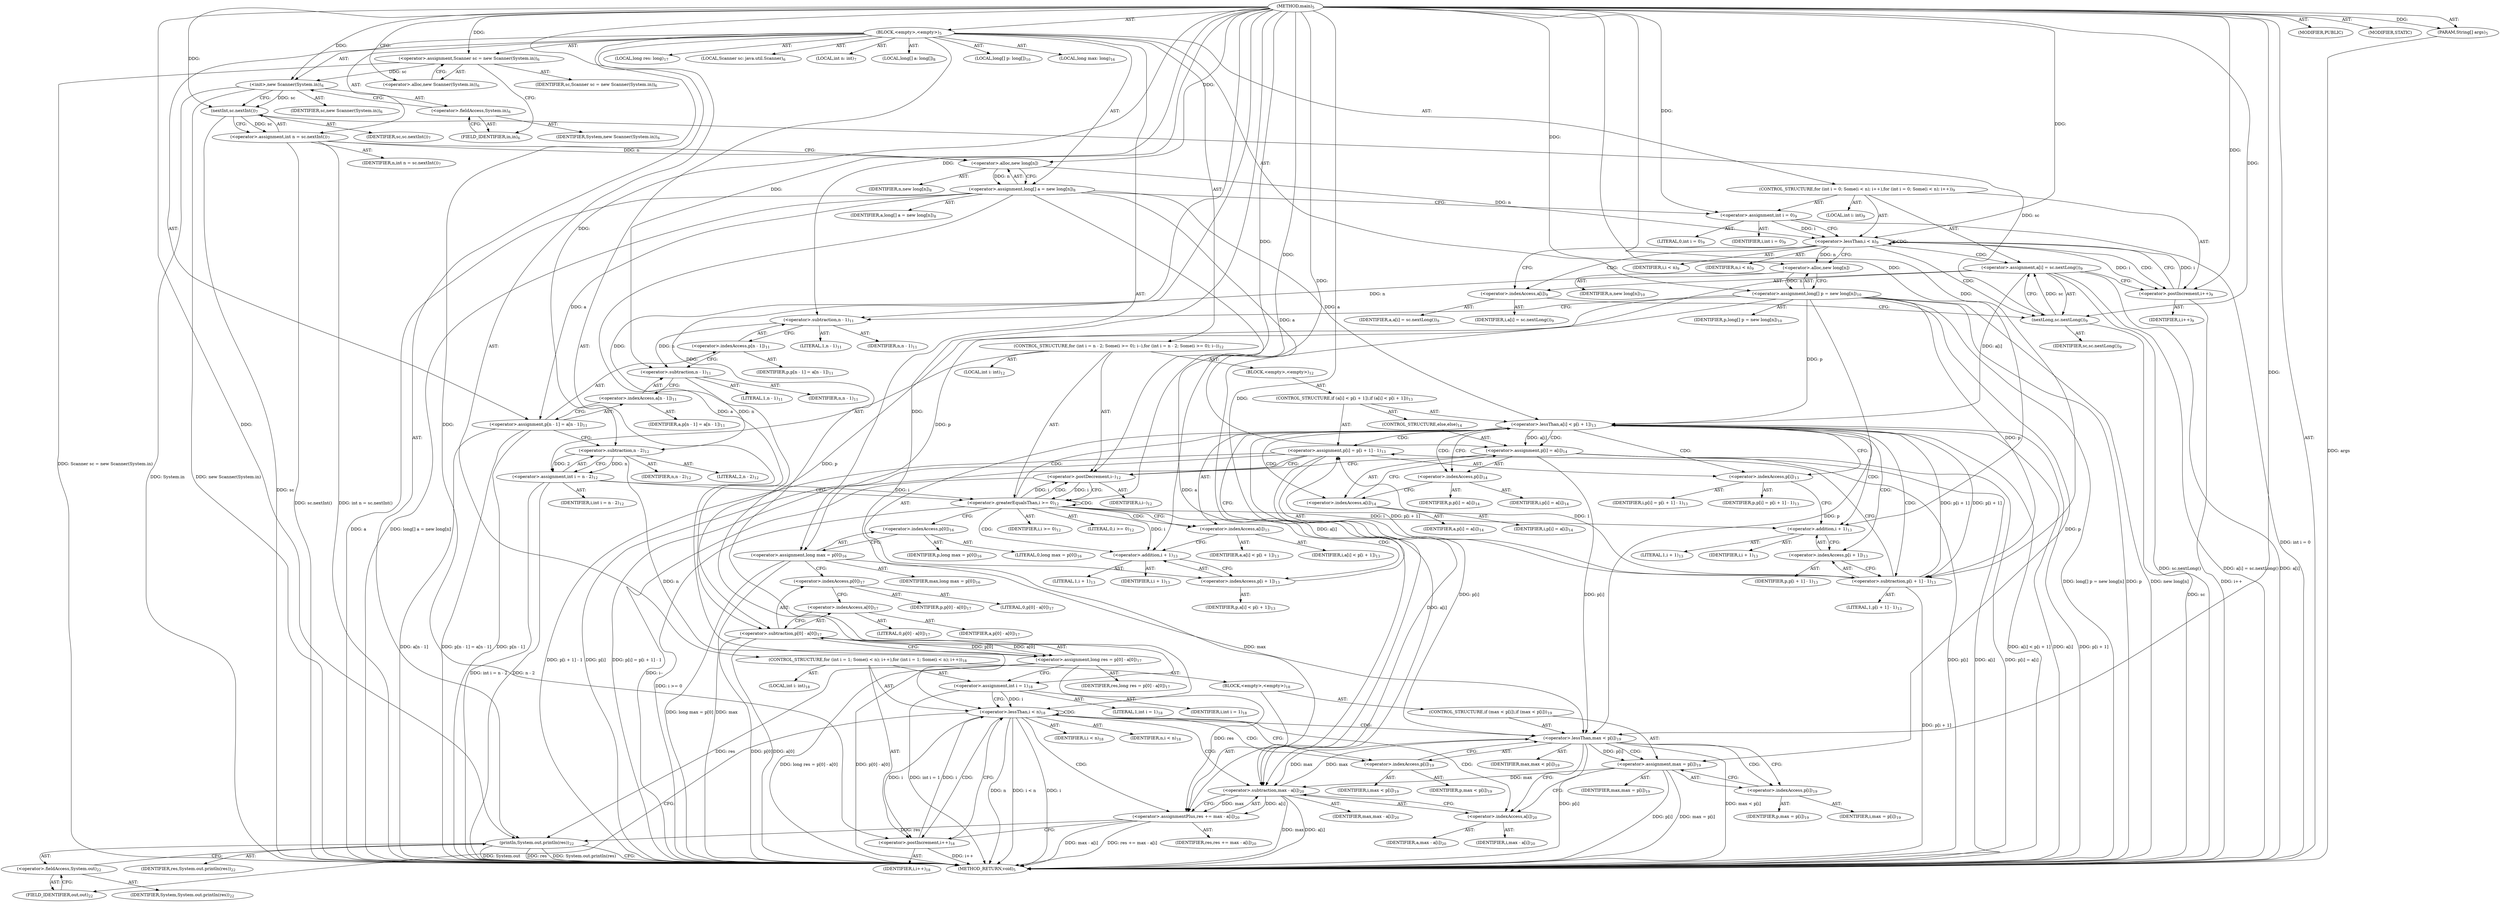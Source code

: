 digraph "main" {  
"19" [label = <(METHOD,main)<SUB>5</SUB>> ]
"20" [label = <(PARAM,String[] args)<SUB>5</SUB>> ]
"21" [label = <(BLOCK,&lt;empty&gt;,&lt;empty&gt;)<SUB>5</SUB>> ]
"4" [label = <(LOCAL,Scanner sc: java.util.Scanner)<SUB>6</SUB>> ]
"22" [label = <(&lt;operator&gt;.assignment,Scanner sc = new Scanner(System.in))<SUB>6</SUB>> ]
"23" [label = <(IDENTIFIER,sc,Scanner sc = new Scanner(System.in))<SUB>6</SUB>> ]
"24" [label = <(&lt;operator&gt;.alloc,new Scanner(System.in))<SUB>6</SUB>> ]
"25" [label = <(&lt;init&gt;,new Scanner(System.in))<SUB>6</SUB>> ]
"3" [label = <(IDENTIFIER,sc,new Scanner(System.in))<SUB>6</SUB>> ]
"26" [label = <(&lt;operator&gt;.fieldAccess,System.in)<SUB>6</SUB>> ]
"27" [label = <(IDENTIFIER,System,new Scanner(System.in))<SUB>6</SUB>> ]
"28" [label = <(FIELD_IDENTIFIER,in,in)<SUB>6</SUB>> ]
"29" [label = <(LOCAL,int n: int)<SUB>7</SUB>> ]
"30" [label = <(&lt;operator&gt;.assignment,int n = sc.nextInt())<SUB>7</SUB>> ]
"31" [label = <(IDENTIFIER,n,int n = sc.nextInt())<SUB>7</SUB>> ]
"32" [label = <(nextInt,sc.nextInt())<SUB>7</SUB>> ]
"33" [label = <(IDENTIFIER,sc,sc.nextInt())<SUB>7</SUB>> ]
"34" [label = <(LOCAL,long[] a: long[])<SUB>8</SUB>> ]
"35" [label = <(&lt;operator&gt;.assignment,long[] a = new long[n])<SUB>8</SUB>> ]
"36" [label = <(IDENTIFIER,a,long[] a = new long[n])<SUB>8</SUB>> ]
"37" [label = <(&lt;operator&gt;.alloc,new long[n])> ]
"38" [label = <(IDENTIFIER,n,new long[n])<SUB>8</SUB>> ]
"39" [label = <(CONTROL_STRUCTURE,for (int i = 0; Some(i &lt; n); i++),for (int i = 0; Some(i &lt; n); i++))<SUB>9</SUB>> ]
"40" [label = <(LOCAL,int i: int)<SUB>9</SUB>> ]
"41" [label = <(&lt;operator&gt;.assignment,int i = 0)<SUB>9</SUB>> ]
"42" [label = <(IDENTIFIER,i,int i = 0)<SUB>9</SUB>> ]
"43" [label = <(LITERAL,0,int i = 0)<SUB>9</SUB>> ]
"44" [label = <(&lt;operator&gt;.lessThan,i &lt; n)<SUB>9</SUB>> ]
"45" [label = <(IDENTIFIER,i,i &lt; n)<SUB>9</SUB>> ]
"46" [label = <(IDENTIFIER,n,i &lt; n)<SUB>9</SUB>> ]
"47" [label = <(&lt;operator&gt;.postIncrement,i++)<SUB>9</SUB>> ]
"48" [label = <(IDENTIFIER,i,i++)<SUB>9</SUB>> ]
"49" [label = <(&lt;operator&gt;.assignment,a[i] = sc.nextLong())<SUB>9</SUB>> ]
"50" [label = <(&lt;operator&gt;.indexAccess,a[i])<SUB>9</SUB>> ]
"51" [label = <(IDENTIFIER,a,a[i] = sc.nextLong())<SUB>9</SUB>> ]
"52" [label = <(IDENTIFIER,i,a[i] = sc.nextLong())<SUB>9</SUB>> ]
"53" [label = <(nextLong,sc.nextLong())<SUB>9</SUB>> ]
"54" [label = <(IDENTIFIER,sc,sc.nextLong())<SUB>9</SUB>> ]
"55" [label = <(LOCAL,long[] p: long[])<SUB>10</SUB>> ]
"56" [label = <(&lt;operator&gt;.assignment,long[] p = new long[n])<SUB>10</SUB>> ]
"57" [label = <(IDENTIFIER,p,long[] p = new long[n])<SUB>10</SUB>> ]
"58" [label = <(&lt;operator&gt;.alloc,new long[n])> ]
"59" [label = <(IDENTIFIER,n,new long[n])<SUB>10</SUB>> ]
"60" [label = <(&lt;operator&gt;.assignment,p[n - 1] = a[n - 1])<SUB>11</SUB>> ]
"61" [label = <(&lt;operator&gt;.indexAccess,p[n - 1])<SUB>11</SUB>> ]
"62" [label = <(IDENTIFIER,p,p[n - 1] = a[n - 1])<SUB>11</SUB>> ]
"63" [label = <(&lt;operator&gt;.subtraction,n - 1)<SUB>11</SUB>> ]
"64" [label = <(IDENTIFIER,n,n - 1)<SUB>11</SUB>> ]
"65" [label = <(LITERAL,1,n - 1)<SUB>11</SUB>> ]
"66" [label = <(&lt;operator&gt;.indexAccess,a[n - 1])<SUB>11</SUB>> ]
"67" [label = <(IDENTIFIER,a,p[n - 1] = a[n - 1])<SUB>11</SUB>> ]
"68" [label = <(&lt;operator&gt;.subtraction,n - 1)<SUB>11</SUB>> ]
"69" [label = <(IDENTIFIER,n,n - 1)<SUB>11</SUB>> ]
"70" [label = <(LITERAL,1,n - 1)<SUB>11</SUB>> ]
"71" [label = <(CONTROL_STRUCTURE,for (int i = n - 2; Some(i &gt;= 0); i--),for (int i = n - 2; Some(i &gt;= 0); i--))<SUB>12</SUB>> ]
"72" [label = <(LOCAL,int i: int)<SUB>12</SUB>> ]
"73" [label = <(&lt;operator&gt;.assignment,int i = n - 2)<SUB>12</SUB>> ]
"74" [label = <(IDENTIFIER,i,int i = n - 2)<SUB>12</SUB>> ]
"75" [label = <(&lt;operator&gt;.subtraction,n - 2)<SUB>12</SUB>> ]
"76" [label = <(IDENTIFIER,n,n - 2)<SUB>12</SUB>> ]
"77" [label = <(LITERAL,2,n - 2)<SUB>12</SUB>> ]
"78" [label = <(&lt;operator&gt;.greaterEqualsThan,i &gt;= 0)<SUB>12</SUB>> ]
"79" [label = <(IDENTIFIER,i,i &gt;= 0)<SUB>12</SUB>> ]
"80" [label = <(LITERAL,0,i &gt;= 0)<SUB>12</SUB>> ]
"81" [label = <(&lt;operator&gt;.postDecrement,i--)<SUB>12</SUB>> ]
"82" [label = <(IDENTIFIER,i,i--)<SUB>12</SUB>> ]
"83" [label = <(BLOCK,&lt;empty&gt;,&lt;empty&gt;)<SUB>12</SUB>> ]
"84" [label = <(CONTROL_STRUCTURE,if (a[i] &lt; p[i + 1]),if (a[i] &lt; p[i + 1]))<SUB>13</SUB>> ]
"85" [label = <(&lt;operator&gt;.lessThan,a[i] &lt; p[i + 1])<SUB>13</SUB>> ]
"86" [label = <(&lt;operator&gt;.indexAccess,a[i])<SUB>13</SUB>> ]
"87" [label = <(IDENTIFIER,a,a[i] &lt; p[i + 1])<SUB>13</SUB>> ]
"88" [label = <(IDENTIFIER,i,a[i] &lt; p[i + 1])<SUB>13</SUB>> ]
"89" [label = <(&lt;operator&gt;.indexAccess,p[i + 1])<SUB>13</SUB>> ]
"90" [label = <(IDENTIFIER,p,a[i] &lt; p[i + 1])<SUB>13</SUB>> ]
"91" [label = <(&lt;operator&gt;.addition,i + 1)<SUB>13</SUB>> ]
"92" [label = <(IDENTIFIER,i,i + 1)<SUB>13</SUB>> ]
"93" [label = <(LITERAL,1,i + 1)<SUB>13</SUB>> ]
"94" [label = <(&lt;operator&gt;.assignment,p[i] = p[i + 1] - 1)<SUB>13</SUB>> ]
"95" [label = <(&lt;operator&gt;.indexAccess,p[i])<SUB>13</SUB>> ]
"96" [label = <(IDENTIFIER,p,p[i] = p[i + 1] - 1)<SUB>13</SUB>> ]
"97" [label = <(IDENTIFIER,i,p[i] = p[i + 1] - 1)<SUB>13</SUB>> ]
"98" [label = <(&lt;operator&gt;.subtraction,p[i + 1] - 1)<SUB>13</SUB>> ]
"99" [label = <(&lt;operator&gt;.indexAccess,p[i + 1])<SUB>13</SUB>> ]
"100" [label = <(IDENTIFIER,p,p[i + 1] - 1)<SUB>13</SUB>> ]
"101" [label = <(&lt;operator&gt;.addition,i + 1)<SUB>13</SUB>> ]
"102" [label = <(IDENTIFIER,i,i + 1)<SUB>13</SUB>> ]
"103" [label = <(LITERAL,1,i + 1)<SUB>13</SUB>> ]
"104" [label = <(LITERAL,1,p[i + 1] - 1)<SUB>13</SUB>> ]
"105" [label = <(CONTROL_STRUCTURE,else,else)<SUB>14</SUB>> ]
"106" [label = <(&lt;operator&gt;.assignment,p[i] = a[i])<SUB>14</SUB>> ]
"107" [label = <(&lt;operator&gt;.indexAccess,p[i])<SUB>14</SUB>> ]
"108" [label = <(IDENTIFIER,p,p[i] = a[i])<SUB>14</SUB>> ]
"109" [label = <(IDENTIFIER,i,p[i] = a[i])<SUB>14</SUB>> ]
"110" [label = <(&lt;operator&gt;.indexAccess,a[i])<SUB>14</SUB>> ]
"111" [label = <(IDENTIFIER,a,p[i] = a[i])<SUB>14</SUB>> ]
"112" [label = <(IDENTIFIER,i,p[i] = a[i])<SUB>14</SUB>> ]
"113" [label = <(LOCAL,long max: long)<SUB>16</SUB>> ]
"114" [label = <(&lt;operator&gt;.assignment,long max = p[0])<SUB>16</SUB>> ]
"115" [label = <(IDENTIFIER,max,long max = p[0])<SUB>16</SUB>> ]
"116" [label = <(&lt;operator&gt;.indexAccess,p[0])<SUB>16</SUB>> ]
"117" [label = <(IDENTIFIER,p,long max = p[0])<SUB>16</SUB>> ]
"118" [label = <(LITERAL,0,long max = p[0])<SUB>16</SUB>> ]
"119" [label = <(LOCAL,long res: long)<SUB>17</SUB>> ]
"120" [label = <(&lt;operator&gt;.assignment,long res = p[0] - a[0])<SUB>17</SUB>> ]
"121" [label = <(IDENTIFIER,res,long res = p[0] - a[0])<SUB>17</SUB>> ]
"122" [label = <(&lt;operator&gt;.subtraction,p[0] - a[0])<SUB>17</SUB>> ]
"123" [label = <(&lt;operator&gt;.indexAccess,p[0])<SUB>17</SUB>> ]
"124" [label = <(IDENTIFIER,p,p[0] - a[0])<SUB>17</SUB>> ]
"125" [label = <(LITERAL,0,p[0] - a[0])<SUB>17</SUB>> ]
"126" [label = <(&lt;operator&gt;.indexAccess,a[0])<SUB>17</SUB>> ]
"127" [label = <(IDENTIFIER,a,p[0] - a[0])<SUB>17</SUB>> ]
"128" [label = <(LITERAL,0,p[0] - a[0])<SUB>17</SUB>> ]
"129" [label = <(CONTROL_STRUCTURE,for (int i = 1; Some(i &lt; n); i++),for (int i = 1; Some(i &lt; n); i++))<SUB>18</SUB>> ]
"130" [label = <(LOCAL,int i: int)<SUB>18</SUB>> ]
"131" [label = <(&lt;operator&gt;.assignment,int i = 1)<SUB>18</SUB>> ]
"132" [label = <(IDENTIFIER,i,int i = 1)<SUB>18</SUB>> ]
"133" [label = <(LITERAL,1,int i = 1)<SUB>18</SUB>> ]
"134" [label = <(&lt;operator&gt;.lessThan,i &lt; n)<SUB>18</SUB>> ]
"135" [label = <(IDENTIFIER,i,i &lt; n)<SUB>18</SUB>> ]
"136" [label = <(IDENTIFIER,n,i &lt; n)<SUB>18</SUB>> ]
"137" [label = <(&lt;operator&gt;.postIncrement,i++)<SUB>18</SUB>> ]
"138" [label = <(IDENTIFIER,i,i++)<SUB>18</SUB>> ]
"139" [label = <(BLOCK,&lt;empty&gt;,&lt;empty&gt;)<SUB>18</SUB>> ]
"140" [label = <(CONTROL_STRUCTURE,if (max &lt; p[i]),if (max &lt; p[i]))<SUB>19</SUB>> ]
"141" [label = <(&lt;operator&gt;.lessThan,max &lt; p[i])<SUB>19</SUB>> ]
"142" [label = <(IDENTIFIER,max,max &lt; p[i])<SUB>19</SUB>> ]
"143" [label = <(&lt;operator&gt;.indexAccess,p[i])<SUB>19</SUB>> ]
"144" [label = <(IDENTIFIER,p,max &lt; p[i])<SUB>19</SUB>> ]
"145" [label = <(IDENTIFIER,i,max &lt; p[i])<SUB>19</SUB>> ]
"146" [label = <(&lt;operator&gt;.assignment,max = p[i])<SUB>19</SUB>> ]
"147" [label = <(IDENTIFIER,max,max = p[i])<SUB>19</SUB>> ]
"148" [label = <(&lt;operator&gt;.indexAccess,p[i])<SUB>19</SUB>> ]
"149" [label = <(IDENTIFIER,p,max = p[i])<SUB>19</SUB>> ]
"150" [label = <(IDENTIFIER,i,max = p[i])<SUB>19</SUB>> ]
"151" [label = <(&lt;operator&gt;.assignmentPlus,res += max - a[i])<SUB>20</SUB>> ]
"152" [label = <(IDENTIFIER,res,res += max - a[i])<SUB>20</SUB>> ]
"153" [label = <(&lt;operator&gt;.subtraction,max - a[i])<SUB>20</SUB>> ]
"154" [label = <(IDENTIFIER,max,max - a[i])<SUB>20</SUB>> ]
"155" [label = <(&lt;operator&gt;.indexAccess,a[i])<SUB>20</SUB>> ]
"156" [label = <(IDENTIFIER,a,max - a[i])<SUB>20</SUB>> ]
"157" [label = <(IDENTIFIER,i,max - a[i])<SUB>20</SUB>> ]
"158" [label = <(println,System.out.println(res))<SUB>22</SUB>> ]
"159" [label = <(&lt;operator&gt;.fieldAccess,System.out)<SUB>22</SUB>> ]
"160" [label = <(IDENTIFIER,System,System.out.println(res))<SUB>22</SUB>> ]
"161" [label = <(FIELD_IDENTIFIER,out,out)<SUB>22</SUB>> ]
"162" [label = <(IDENTIFIER,res,System.out.println(res))<SUB>22</SUB>> ]
"163" [label = <(MODIFIER,PUBLIC)> ]
"164" [label = <(MODIFIER,STATIC)> ]
"165" [label = <(METHOD_RETURN,void)<SUB>5</SUB>> ]
  "19" -> "20"  [ label = "AST: "] 
  "19" -> "21"  [ label = "AST: "] 
  "19" -> "163"  [ label = "AST: "] 
  "19" -> "164"  [ label = "AST: "] 
  "19" -> "165"  [ label = "AST: "] 
  "21" -> "4"  [ label = "AST: "] 
  "21" -> "22"  [ label = "AST: "] 
  "21" -> "25"  [ label = "AST: "] 
  "21" -> "29"  [ label = "AST: "] 
  "21" -> "30"  [ label = "AST: "] 
  "21" -> "34"  [ label = "AST: "] 
  "21" -> "35"  [ label = "AST: "] 
  "21" -> "39"  [ label = "AST: "] 
  "21" -> "55"  [ label = "AST: "] 
  "21" -> "56"  [ label = "AST: "] 
  "21" -> "60"  [ label = "AST: "] 
  "21" -> "71"  [ label = "AST: "] 
  "21" -> "113"  [ label = "AST: "] 
  "21" -> "114"  [ label = "AST: "] 
  "21" -> "119"  [ label = "AST: "] 
  "21" -> "120"  [ label = "AST: "] 
  "21" -> "129"  [ label = "AST: "] 
  "21" -> "158"  [ label = "AST: "] 
  "22" -> "23"  [ label = "AST: "] 
  "22" -> "24"  [ label = "AST: "] 
  "25" -> "3"  [ label = "AST: "] 
  "25" -> "26"  [ label = "AST: "] 
  "26" -> "27"  [ label = "AST: "] 
  "26" -> "28"  [ label = "AST: "] 
  "30" -> "31"  [ label = "AST: "] 
  "30" -> "32"  [ label = "AST: "] 
  "32" -> "33"  [ label = "AST: "] 
  "35" -> "36"  [ label = "AST: "] 
  "35" -> "37"  [ label = "AST: "] 
  "37" -> "38"  [ label = "AST: "] 
  "39" -> "40"  [ label = "AST: "] 
  "39" -> "41"  [ label = "AST: "] 
  "39" -> "44"  [ label = "AST: "] 
  "39" -> "47"  [ label = "AST: "] 
  "39" -> "49"  [ label = "AST: "] 
  "41" -> "42"  [ label = "AST: "] 
  "41" -> "43"  [ label = "AST: "] 
  "44" -> "45"  [ label = "AST: "] 
  "44" -> "46"  [ label = "AST: "] 
  "47" -> "48"  [ label = "AST: "] 
  "49" -> "50"  [ label = "AST: "] 
  "49" -> "53"  [ label = "AST: "] 
  "50" -> "51"  [ label = "AST: "] 
  "50" -> "52"  [ label = "AST: "] 
  "53" -> "54"  [ label = "AST: "] 
  "56" -> "57"  [ label = "AST: "] 
  "56" -> "58"  [ label = "AST: "] 
  "58" -> "59"  [ label = "AST: "] 
  "60" -> "61"  [ label = "AST: "] 
  "60" -> "66"  [ label = "AST: "] 
  "61" -> "62"  [ label = "AST: "] 
  "61" -> "63"  [ label = "AST: "] 
  "63" -> "64"  [ label = "AST: "] 
  "63" -> "65"  [ label = "AST: "] 
  "66" -> "67"  [ label = "AST: "] 
  "66" -> "68"  [ label = "AST: "] 
  "68" -> "69"  [ label = "AST: "] 
  "68" -> "70"  [ label = "AST: "] 
  "71" -> "72"  [ label = "AST: "] 
  "71" -> "73"  [ label = "AST: "] 
  "71" -> "78"  [ label = "AST: "] 
  "71" -> "81"  [ label = "AST: "] 
  "71" -> "83"  [ label = "AST: "] 
  "73" -> "74"  [ label = "AST: "] 
  "73" -> "75"  [ label = "AST: "] 
  "75" -> "76"  [ label = "AST: "] 
  "75" -> "77"  [ label = "AST: "] 
  "78" -> "79"  [ label = "AST: "] 
  "78" -> "80"  [ label = "AST: "] 
  "81" -> "82"  [ label = "AST: "] 
  "83" -> "84"  [ label = "AST: "] 
  "84" -> "85"  [ label = "AST: "] 
  "84" -> "94"  [ label = "AST: "] 
  "84" -> "105"  [ label = "AST: "] 
  "85" -> "86"  [ label = "AST: "] 
  "85" -> "89"  [ label = "AST: "] 
  "86" -> "87"  [ label = "AST: "] 
  "86" -> "88"  [ label = "AST: "] 
  "89" -> "90"  [ label = "AST: "] 
  "89" -> "91"  [ label = "AST: "] 
  "91" -> "92"  [ label = "AST: "] 
  "91" -> "93"  [ label = "AST: "] 
  "94" -> "95"  [ label = "AST: "] 
  "94" -> "98"  [ label = "AST: "] 
  "95" -> "96"  [ label = "AST: "] 
  "95" -> "97"  [ label = "AST: "] 
  "98" -> "99"  [ label = "AST: "] 
  "98" -> "104"  [ label = "AST: "] 
  "99" -> "100"  [ label = "AST: "] 
  "99" -> "101"  [ label = "AST: "] 
  "101" -> "102"  [ label = "AST: "] 
  "101" -> "103"  [ label = "AST: "] 
  "105" -> "106"  [ label = "AST: "] 
  "106" -> "107"  [ label = "AST: "] 
  "106" -> "110"  [ label = "AST: "] 
  "107" -> "108"  [ label = "AST: "] 
  "107" -> "109"  [ label = "AST: "] 
  "110" -> "111"  [ label = "AST: "] 
  "110" -> "112"  [ label = "AST: "] 
  "114" -> "115"  [ label = "AST: "] 
  "114" -> "116"  [ label = "AST: "] 
  "116" -> "117"  [ label = "AST: "] 
  "116" -> "118"  [ label = "AST: "] 
  "120" -> "121"  [ label = "AST: "] 
  "120" -> "122"  [ label = "AST: "] 
  "122" -> "123"  [ label = "AST: "] 
  "122" -> "126"  [ label = "AST: "] 
  "123" -> "124"  [ label = "AST: "] 
  "123" -> "125"  [ label = "AST: "] 
  "126" -> "127"  [ label = "AST: "] 
  "126" -> "128"  [ label = "AST: "] 
  "129" -> "130"  [ label = "AST: "] 
  "129" -> "131"  [ label = "AST: "] 
  "129" -> "134"  [ label = "AST: "] 
  "129" -> "137"  [ label = "AST: "] 
  "129" -> "139"  [ label = "AST: "] 
  "131" -> "132"  [ label = "AST: "] 
  "131" -> "133"  [ label = "AST: "] 
  "134" -> "135"  [ label = "AST: "] 
  "134" -> "136"  [ label = "AST: "] 
  "137" -> "138"  [ label = "AST: "] 
  "139" -> "140"  [ label = "AST: "] 
  "139" -> "151"  [ label = "AST: "] 
  "140" -> "141"  [ label = "AST: "] 
  "140" -> "146"  [ label = "AST: "] 
  "141" -> "142"  [ label = "AST: "] 
  "141" -> "143"  [ label = "AST: "] 
  "143" -> "144"  [ label = "AST: "] 
  "143" -> "145"  [ label = "AST: "] 
  "146" -> "147"  [ label = "AST: "] 
  "146" -> "148"  [ label = "AST: "] 
  "148" -> "149"  [ label = "AST: "] 
  "148" -> "150"  [ label = "AST: "] 
  "151" -> "152"  [ label = "AST: "] 
  "151" -> "153"  [ label = "AST: "] 
  "153" -> "154"  [ label = "AST: "] 
  "153" -> "155"  [ label = "AST: "] 
  "155" -> "156"  [ label = "AST: "] 
  "155" -> "157"  [ label = "AST: "] 
  "158" -> "159"  [ label = "AST: "] 
  "158" -> "162"  [ label = "AST: "] 
  "159" -> "160"  [ label = "AST: "] 
  "159" -> "161"  [ label = "AST: "] 
  "22" -> "28"  [ label = "CFG: "] 
  "25" -> "32"  [ label = "CFG: "] 
  "30" -> "37"  [ label = "CFG: "] 
  "35" -> "41"  [ label = "CFG: "] 
  "56" -> "63"  [ label = "CFG: "] 
  "60" -> "75"  [ label = "CFG: "] 
  "114" -> "123"  [ label = "CFG: "] 
  "120" -> "131"  [ label = "CFG: "] 
  "158" -> "165"  [ label = "CFG: "] 
  "24" -> "22"  [ label = "CFG: "] 
  "26" -> "25"  [ label = "CFG: "] 
  "32" -> "30"  [ label = "CFG: "] 
  "37" -> "35"  [ label = "CFG: "] 
  "41" -> "44"  [ label = "CFG: "] 
  "44" -> "50"  [ label = "CFG: "] 
  "44" -> "58"  [ label = "CFG: "] 
  "47" -> "44"  [ label = "CFG: "] 
  "49" -> "47"  [ label = "CFG: "] 
  "58" -> "56"  [ label = "CFG: "] 
  "61" -> "68"  [ label = "CFG: "] 
  "66" -> "60"  [ label = "CFG: "] 
  "73" -> "78"  [ label = "CFG: "] 
  "78" -> "86"  [ label = "CFG: "] 
  "78" -> "116"  [ label = "CFG: "] 
  "81" -> "78"  [ label = "CFG: "] 
  "116" -> "114"  [ label = "CFG: "] 
  "122" -> "120"  [ label = "CFG: "] 
  "131" -> "134"  [ label = "CFG: "] 
  "134" -> "143"  [ label = "CFG: "] 
  "134" -> "161"  [ label = "CFG: "] 
  "137" -> "134"  [ label = "CFG: "] 
  "159" -> "158"  [ label = "CFG: "] 
  "28" -> "26"  [ label = "CFG: "] 
  "50" -> "53"  [ label = "CFG: "] 
  "53" -> "49"  [ label = "CFG: "] 
  "63" -> "61"  [ label = "CFG: "] 
  "68" -> "66"  [ label = "CFG: "] 
  "75" -> "73"  [ label = "CFG: "] 
  "123" -> "126"  [ label = "CFG: "] 
  "126" -> "122"  [ label = "CFG: "] 
  "151" -> "137"  [ label = "CFG: "] 
  "161" -> "159"  [ label = "CFG: "] 
  "85" -> "95"  [ label = "CFG: "] 
  "85" -> "107"  [ label = "CFG: "] 
  "94" -> "81"  [ label = "CFG: "] 
  "141" -> "148"  [ label = "CFG: "] 
  "141" -> "155"  [ label = "CFG: "] 
  "146" -> "155"  [ label = "CFG: "] 
  "153" -> "151"  [ label = "CFG: "] 
  "86" -> "91"  [ label = "CFG: "] 
  "89" -> "85"  [ label = "CFG: "] 
  "95" -> "101"  [ label = "CFG: "] 
  "98" -> "94"  [ label = "CFG: "] 
  "106" -> "81"  [ label = "CFG: "] 
  "143" -> "141"  [ label = "CFG: "] 
  "148" -> "146"  [ label = "CFG: "] 
  "155" -> "153"  [ label = "CFG: "] 
  "91" -> "89"  [ label = "CFG: "] 
  "99" -> "98"  [ label = "CFG: "] 
  "107" -> "110"  [ label = "CFG: "] 
  "110" -> "106"  [ label = "CFG: "] 
  "101" -> "99"  [ label = "CFG: "] 
  "19" -> "24"  [ label = "CFG: "] 
  "20" -> "165"  [ label = "DDG: args"] 
  "22" -> "165"  [ label = "DDG: Scanner sc = new Scanner(System.in)"] 
  "25" -> "165"  [ label = "DDG: System.in"] 
  "25" -> "165"  [ label = "DDG: new Scanner(System.in)"] 
  "32" -> "165"  [ label = "DDG: sc"] 
  "30" -> "165"  [ label = "DDG: sc.nextInt()"] 
  "30" -> "165"  [ label = "DDG: int n = sc.nextInt()"] 
  "35" -> "165"  [ label = "DDG: a"] 
  "35" -> "165"  [ label = "DDG: long[] a = new long[n]"] 
  "41" -> "165"  [ label = "DDG: int i = 0"] 
  "56" -> "165"  [ label = "DDG: p"] 
  "56" -> "165"  [ label = "DDG: new long[n]"] 
  "56" -> "165"  [ label = "DDG: long[] p = new long[n]"] 
  "60" -> "165"  [ label = "DDG: p[n - 1]"] 
  "60" -> "165"  [ label = "DDG: a[n - 1]"] 
  "60" -> "165"  [ label = "DDG: p[n - 1] = a[n - 1]"] 
  "73" -> "165"  [ label = "DDG: n - 2"] 
  "73" -> "165"  [ label = "DDG: int i = n - 2"] 
  "78" -> "165"  [ label = "DDG: i &gt;= 0"] 
  "114" -> "165"  [ label = "DDG: max"] 
  "114" -> "165"  [ label = "DDG: long max = p[0]"] 
  "122" -> "165"  [ label = "DDG: p[0]"] 
  "122" -> "165"  [ label = "DDG: a[0]"] 
  "120" -> "165"  [ label = "DDG: p[0] - a[0]"] 
  "120" -> "165"  [ label = "DDG: long res = p[0] - a[0]"] 
  "131" -> "165"  [ label = "DDG: int i = 1"] 
  "134" -> "165"  [ label = "DDG: i"] 
  "134" -> "165"  [ label = "DDG: n"] 
  "134" -> "165"  [ label = "DDG: i &lt; n"] 
  "158" -> "165"  [ label = "DDG: System.out"] 
  "158" -> "165"  [ label = "DDG: res"] 
  "158" -> "165"  [ label = "DDG: System.out.println(res)"] 
  "141" -> "165"  [ label = "DDG: p[i]"] 
  "141" -> "165"  [ label = "DDG: max &lt; p[i]"] 
  "146" -> "165"  [ label = "DDG: p[i]"] 
  "146" -> "165"  [ label = "DDG: max = p[i]"] 
  "153" -> "165"  [ label = "DDG: max"] 
  "153" -> "165"  [ label = "DDG: a[i]"] 
  "151" -> "165"  [ label = "DDG: max - a[i]"] 
  "151" -> "165"  [ label = "DDG: res += max - a[i]"] 
  "137" -> "165"  [ label = "DDG: i++"] 
  "85" -> "165"  [ label = "DDG: a[i]"] 
  "85" -> "165"  [ label = "DDG: p[i + 1]"] 
  "85" -> "165"  [ label = "DDG: a[i] &lt; p[i + 1]"] 
  "106" -> "165"  [ label = "DDG: p[i]"] 
  "106" -> "165"  [ label = "DDG: a[i]"] 
  "106" -> "165"  [ label = "DDG: p[i] = a[i]"] 
  "94" -> "165"  [ label = "DDG: p[i]"] 
  "98" -> "165"  [ label = "DDG: p[i + 1]"] 
  "94" -> "165"  [ label = "DDG: p[i + 1] - 1"] 
  "94" -> "165"  [ label = "DDG: p[i] = p[i + 1] - 1"] 
  "81" -> "165"  [ label = "DDG: i--"] 
  "49" -> "165"  [ label = "DDG: a[i]"] 
  "53" -> "165"  [ label = "DDG: sc"] 
  "49" -> "165"  [ label = "DDG: sc.nextLong()"] 
  "49" -> "165"  [ label = "DDG: a[i] = sc.nextLong()"] 
  "47" -> "165"  [ label = "DDG: i++"] 
  "19" -> "20"  [ label = "DDG: "] 
  "19" -> "22"  [ label = "DDG: "] 
  "32" -> "30"  [ label = "DDG: sc"] 
  "37" -> "35"  [ label = "DDG: n"] 
  "58" -> "56"  [ label = "DDG: n"] 
  "35" -> "60"  [ label = "DDG: a"] 
  "56" -> "114"  [ label = "DDG: p"] 
  "122" -> "120"  [ label = "DDG: p[0]"] 
  "122" -> "120"  [ label = "DDG: a[0]"] 
  "22" -> "25"  [ label = "DDG: sc"] 
  "19" -> "25"  [ label = "DDG: "] 
  "19" -> "41"  [ label = "DDG: "] 
  "53" -> "49"  [ label = "DDG: sc"] 
  "75" -> "73"  [ label = "DDG: n"] 
  "75" -> "73"  [ label = "DDG: 2"] 
  "19" -> "131"  [ label = "DDG: "] 
  "120" -> "158"  [ label = "DDG: res"] 
  "151" -> "158"  [ label = "DDG: res"] 
  "19" -> "158"  [ label = "DDG: "] 
  "25" -> "32"  [ label = "DDG: sc"] 
  "19" -> "32"  [ label = "DDG: "] 
  "30" -> "37"  [ label = "DDG: n"] 
  "19" -> "37"  [ label = "DDG: "] 
  "41" -> "44"  [ label = "DDG: i"] 
  "47" -> "44"  [ label = "DDG: i"] 
  "19" -> "44"  [ label = "DDG: "] 
  "37" -> "44"  [ label = "DDG: n"] 
  "44" -> "47"  [ label = "DDG: i"] 
  "19" -> "47"  [ label = "DDG: "] 
  "44" -> "58"  [ label = "DDG: n"] 
  "19" -> "58"  [ label = "DDG: "] 
  "73" -> "78"  [ label = "DDG: i"] 
  "81" -> "78"  [ label = "DDG: i"] 
  "19" -> "78"  [ label = "DDG: "] 
  "19" -> "81"  [ label = "DDG: "] 
  "78" -> "81"  [ label = "DDG: i"] 
  "56" -> "122"  [ label = "DDG: p"] 
  "35" -> "122"  [ label = "DDG: a"] 
  "131" -> "134"  [ label = "DDG: i"] 
  "137" -> "134"  [ label = "DDG: i"] 
  "19" -> "134"  [ label = "DDG: "] 
  "75" -> "134"  [ label = "DDG: n"] 
  "134" -> "137"  [ label = "DDG: i"] 
  "19" -> "137"  [ label = "DDG: "] 
  "153" -> "151"  [ label = "DDG: max"] 
  "153" -> "151"  [ label = "DDG: a[i]"] 
  "32" -> "53"  [ label = "DDG: sc"] 
  "19" -> "53"  [ label = "DDG: "] 
  "58" -> "63"  [ label = "DDG: n"] 
  "19" -> "63"  [ label = "DDG: "] 
  "63" -> "68"  [ label = "DDG: n"] 
  "19" -> "68"  [ label = "DDG: "] 
  "68" -> "75"  [ label = "DDG: n"] 
  "19" -> "75"  [ label = "DDG: "] 
  "98" -> "94"  [ label = "DDG: p[i + 1]"] 
  "98" -> "94"  [ label = "DDG: 1"] 
  "56" -> "146"  [ label = "DDG: p"] 
  "141" -> "146"  [ label = "DDG: p[i]"] 
  "120" -> "151"  [ label = "DDG: res"] 
  "19" -> "151"  [ label = "DDG: "] 
  "35" -> "85"  [ label = "DDG: a"] 
  "49" -> "85"  [ label = "DDG: a[i]"] 
  "56" -> "85"  [ label = "DDG: p"] 
  "98" -> "85"  [ label = "DDG: p[i + 1]"] 
  "35" -> "106"  [ label = "DDG: a"] 
  "85" -> "106"  [ label = "DDG: a[i]"] 
  "114" -> "141"  [ label = "DDG: max"] 
  "153" -> "141"  [ label = "DDG: max"] 
  "19" -> "141"  [ label = "DDG: "] 
  "56" -> "141"  [ label = "DDG: p"] 
  "106" -> "141"  [ label = "DDG: p[i]"] 
  "94" -> "141"  [ label = "DDG: p[i]"] 
  "141" -> "153"  [ label = "DDG: max"] 
  "146" -> "153"  [ label = "DDG: max"] 
  "19" -> "153"  [ label = "DDG: "] 
  "35" -> "153"  [ label = "DDG: a"] 
  "85" -> "153"  [ label = "DDG: a[i]"] 
  "49" -> "153"  [ label = "DDG: a[i]"] 
  "56" -> "98"  [ label = "DDG: p"] 
  "85" -> "98"  [ label = "DDG: p[i + 1]"] 
  "19" -> "98"  [ label = "DDG: "] 
  "78" -> "91"  [ label = "DDG: i"] 
  "19" -> "91"  [ label = "DDG: "] 
  "19" -> "101"  [ label = "DDG: "] 
  "78" -> "101"  [ label = "DDG: i"] 
  "44" -> "47"  [ label = "CDG: "] 
  "44" -> "49"  [ label = "CDG: "] 
  "44" -> "50"  [ label = "CDG: "] 
  "44" -> "44"  [ label = "CDG: "] 
  "44" -> "53"  [ label = "CDG: "] 
  "78" -> "89"  [ label = "CDG: "] 
  "78" -> "81"  [ label = "CDG: "] 
  "78" -> "85"  [ label = "CDG: "] 
  "78" -> "91"  [ label = "CDG: "] 
  "78" -> "78"  [ label = "CDG: "] 
  "78" -> "86"  [ label = "CDG: "] 
  "134" -> "141"  [ label = "CDG: "] 
  "134" -> "151"  [ label = "CDG: "] 
  "134" -> "153"  [ label = "CDG: "] 
  "134" -> "134"  [ label = "CDG: "] 
  "134" -> "143"  [ label = "CDG: "] 
  "134" -> "137"  [ label = "CDG: "] 
  "134" -> "155"  [ label = "CDG: "] 
  "85" -> "107"  [ label = "CDG: "] 
  "85" -> "94"  [ label = "CDG: "] 
  "85" -> "98"  [ label = "CDG: "] 
  "85" -> "99"  [ label = "CDG: "] 
  "85" -> "95"  [ label = "CDG: "] 
  "85" -> "106"  [ label = "CDG: "] 
  "85" -> "101"  [ label = "CDG: "] 
  "85" -> "110"  [ label = "CDG: "] 
  "141" -> "146"  [ label = "CDG: "] 
  "141" -> "148"  [ label = "CDG: "] 
}

